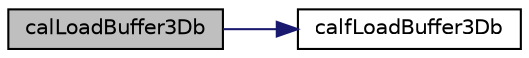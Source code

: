 digraph "calLoadBuffer3Db"
{
  edge [fontname="Helvetica",fontsize="10",labelfontname="Helvetica",labelfontsize="10"];
  node [fontname="Helvetica",fontsize="10",shape=record];
  rankdir="LR";
  Node1 [label="calLoadBuffer3Db",height=0.2,width=0.4,color="black", fillcolor="grey75", style="filled" fontcolor="black"];
  Node1 -> Node2 [color="midnightblue",fontsize="10",style="solid",fontname="Helvetica"];
  Node2 [label="calfLoadBuffer3Db",height=0.2,width=0.4,color="black", fillcolor="white", style="filled",URL="$cal3_d_buffer_i_o_8c.html#a1579a6f0f9411badd1c14fab92e3acc6",tooltip="Loads a byte 3D buffer from file. "];
}
